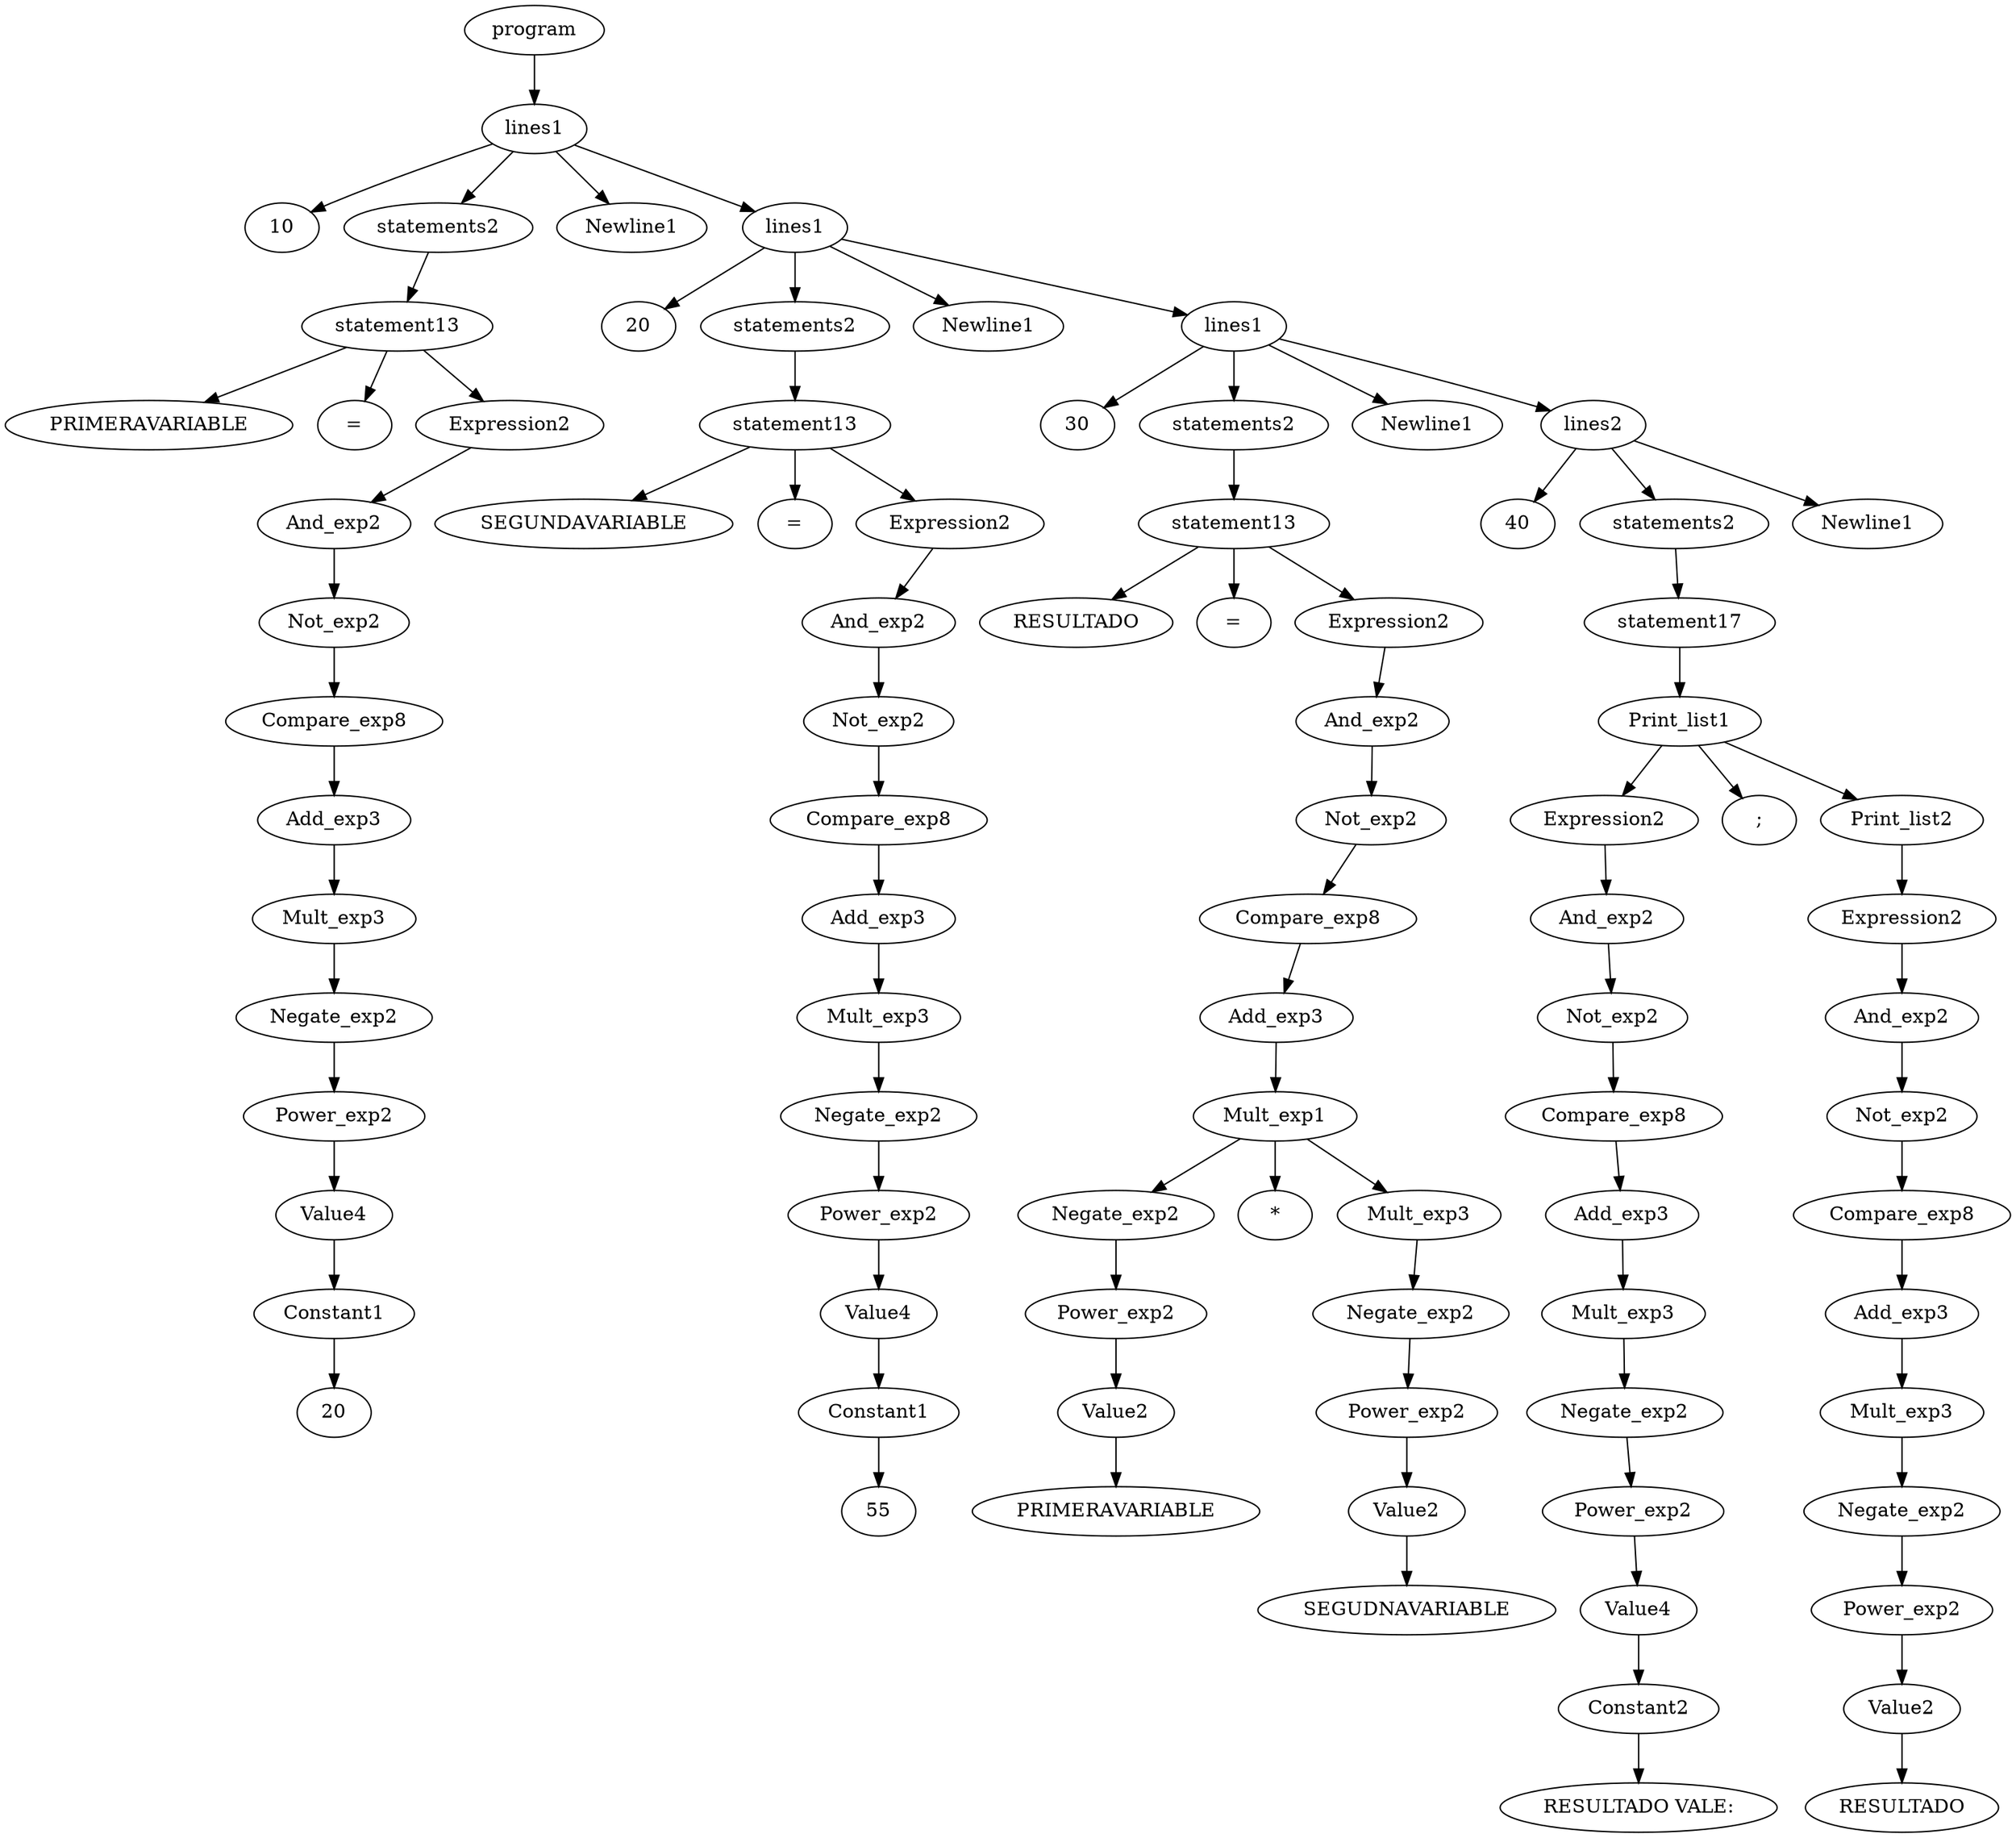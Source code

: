 digraph {
	3[label= "10"]
	6[label= "PRIMERAVARIABLE"]
	7[label= "="]
	18[label= "20"]
	17[label= "Constant1"]
	17 -> 18
	16[label= "Value4"]
	16 -> 17
	15[label= "Power_exp2"]
	15 -> 16
	14[label= "Negate_exp2"]
	14 -> 15
	13[label= "Mult_exp3"]
	13 -> 14
	12[label= "Add_exp3"]
	12 -> 13
	11[label= "Compare_exp8"]
	11 -> 12
	10[label= "Not_exp2"]
	10 -> 11
	9[label= "And_exp2"]
	9 -> 10
	8[label= "Expression2"]
	8 -> 9
	5[label= "statement13"]
	5 -> 6
	5 -> 7
	5 -> 8
	4[label= "statements2"]
	4 -> 5
	19[label= "Newline1"]
	21[label= "20"]
	24[label= "SEGUNDAVARIABLE"]
	25[label= "="]
	36[label= "55"]
	35[label= "Constant1"]
	35 -> 36
	34[label= "Value4"]
	34 -> 35
	33[label= "Power_exp2"]
	33 -> 34
	32[label= "Negate_exp2"]
	32 -> 33
	31[label= "Mult_exp3"]
	31 -> 32
	30[label= "Add_exp3"]
	30 -> 31
	29[label= "Compare_exp8"]
	29 -> 30
	28[label= "Not_exp2"]
	28 -> 29
	27[label= "And_exp2"]
	27 -> 28
	26[label= "Expression2"]
	26 -> 27
	23[label= "statement13"]
	23 -> 24
	23 -> 25
	23 -> 26
	22[label= "statements2"]
	22 -> 23
	37[label= "Newline1"]
	39[label= "30"]
	42[label= "RESULTADO"]
	43[label= "="]
	53[label= "PRIMERAVARIABLE"]
	52[label= "Value2"]
	52 -> 53
	51[label= "Power_exp2"]
	51 -> 52
	50[label= "Negate_exp2"]
	50 -> 51
	54[label= "*"]
	59[label= "SEGUDNAVARIABLE"]
	58[label= "Value2"]
	58 -> 59
	57[label= "Power_exp2"]
	57 -> 58
	56[label= "Negate_exp2"]
	56 -> 57
	55[label= "Mult_exp3"]
	55 -> 56
	49[label= "Mult_exp1"]
	49 -> 50
	49 -> 54
	49 -> 55
	48[label= "Add_exp3"]
	48 -> 49
	47[label= "Compare_exp8"]
	47 -> 48
	46[label= "Not_exp2"]
	46 -> 47
	45[label= "And_exp2"]
	45 -> 46
	44[label= "Expression2"]
	44 -> 45
	41[label= "statement13"]
	41 -> 42
	41 -> 43
	41 -> 44
	40[label= "statements2"]
	40 -> 41
	60[label= "Newline1"]
	62[label= "40"]
	76[label= "RESULTADO VALE:"]
	75[label= "Constant2"]
	75 -> 76
	74[label= "Value4"]
	74 -> 75
	73[label= "Power_exp2"]
	73 -> 74
	72[label= "Negate_exp2"]
	72 -> 73
	71[label= "Mult_exp3"]
	71 -> 72
	70[label= "Add_exp3"]
	70 -> 71
	69[label= "Compare_exp8"]
	69 -> 70
	68[label= "Not_exp2"]
	68 -> 69
	67[label= "And_exp2"]
	67 -> 68
	66[label= "Expression2"]
	66 -> 67
	77[label= ";"]
	88[label= "RESULTADO"]
	87[label= "Value2"]
	87 -> 88
	86[label= "Power_exp2"]
	86 -> 87
	85[label= "Negate_exp2"]
	85 -> 86
	84[label= "Mult_exp3"]
	84 -> 85
	83[label= "Add_exp3"]
	83 -> 84
	82[label= "Compare_exp8"]
	82 -> 83
	81[label= "Not_exp2"]
	81 -> 82
	80[label= "And_exp2"]
	80 -> 81
	79[label= "Expression2"]
	79 -> 80
	78[label= "Print_list2"]
	78 -> 79
	65[label= "Print_list1"]
	65 -> 66
	65 -> 77
	65 -> 78
	64[label= "statement17"]
	64 -> 65
	63[label= "statements2"]
	63 -> 64
	89[label= "Newline1"]
	61[label= "lines2"]
	61 -> 62
	61 -> 63
	61 -> 89
	38[label= "lines1"]
	38 -> 39
	38 -> 40
	38 -> 60
	38 -> 61
	20[label= "lines1"]
	20 -> 21
	20 -> 22
	20 -> 37
	20 -> 38
	2[label= "lines1"]
	2 -> 3
	2 -> 4
	2 -> 19
	2 -> 20
	1[label= "program"]
	1 -> 2
	}